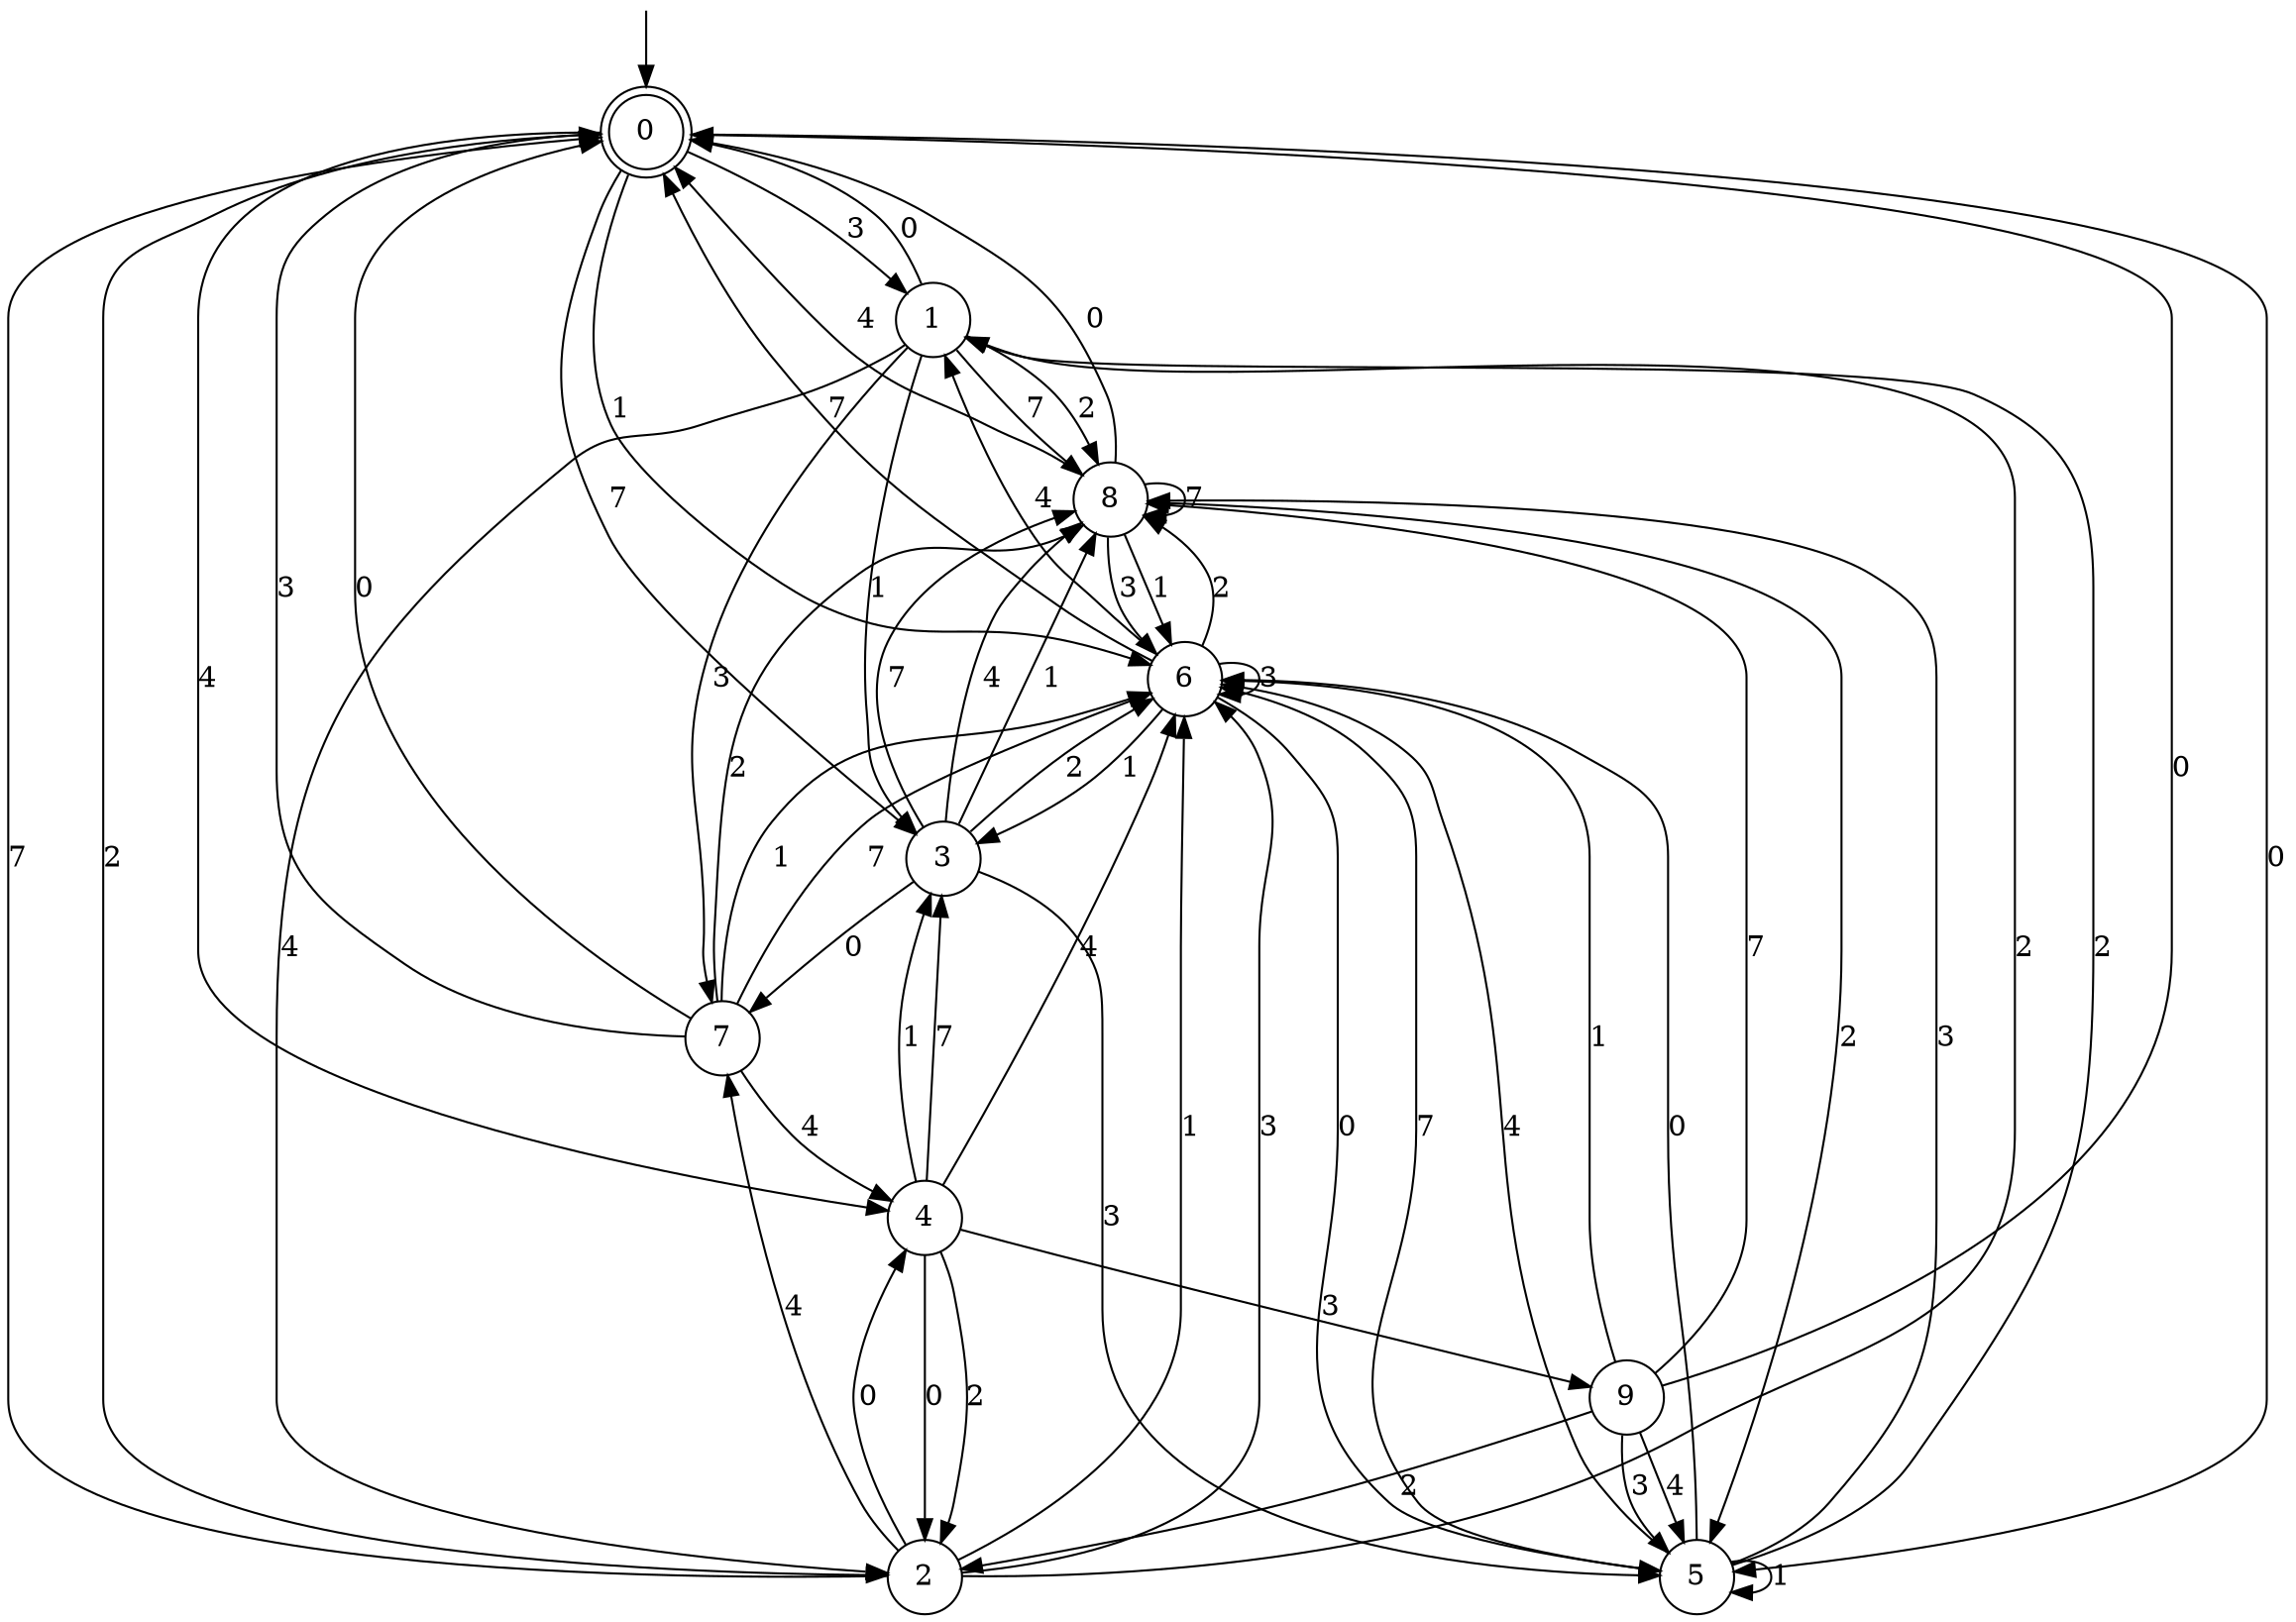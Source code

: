 digraph g {

	s0 [shape="doublecircle" label="0"];
	s1 [shape="circle" label="1"];
	s2 [shape="circle" label="2"];
	s3 [shape="circle" label="3"];
	s4 [shape="circle" label="4"];
	s5 [shape="circle" label="5"];
	s6 [shape="circle" label="6"];
	s7 [shape="circle" label="7"];
	s8 [shape="circle" label="8"];
	s9 [shape="circle" label="9"];
	s0 -> s1 [label="3"];
	s0 -> s2 [label="2"];
	s0 -> s3 [label="7"];
	s0 -> s4 [label="4"];
	s0 -> s5 [label="0"];
	s0 -> s6 [label="1"];
	s1 -> s7 [label="3"];
	s1 -> s8 [label="2"];
	s1 -> s8 [label="7"];
	s1 -> s2 [label="4"];
	s1 -> s0 [label="0"];
	s1 -> s3 [label="1"];
	s2 -> s6 [label="3"];
	s2 -> s1 [label="2"];
	s2 -> s0 [label="7"];
	s2 -> s7 [label="4"];
	s2 -> s4 [label="0"];
	s2 -> s6 [label="1"];
	s3 -> s5 [label="3"];
	s3 -> s6 [label="2"];
	s3 -> s8 [label="7"];
	s3 -> s8 [label="4"];
	s3 -> s7 [label="0"];
	s3 -> s8 [label="1"];
	s4 -> s9 [label="3"];
	s4 -> s2 [label="2"];
	s4 -> s3 [label="7"];
	s4 -> s6 [label="4"];
	s4 -> s2 [label="0"];
	s4 -> s3 [label="1"];
	s5 -> s8 [label="3"];
	s5 -> s1 [label="2"];
	s5 -> s6 [label="7"];
	s5 -> s6 [label="4"];
	s5 -> s6 [label="0"];
	s5 -> s5 [label="1"];
	s6 -> s6 [label="3"];
	s6 -> s8 [label="2"];
	s6 -> s0 [label="7"];
	s6 -> s1 [label="4"];
	s6 -> s5 [label="0"];
	s6 -> s3 [label="1"];
	s7 -> s0 [label="3"];
	s7 -> s8 [label="2"];
	s7 -> s6 [label="7"];
	s7 -> s4 [label="4"];
	s7 -> s0 [label="0"];
	s7 -> s6 [label="1"];
	s8 -> s6 [label="3"];
	s8 -> s5 [label="2"];
	s8 -> s8 [label="7"];
	s8 -> s0 [label="4"];
	s8 -> s0 [label="0"];
	s8 -> s6 [label="1"];
	s9 -> s5 [label="3"];
	s9 -> s2 [label="2"];
	s9 -> s8 [label="7"];
	s9 -> s5 [label="4"];
	s9 -> s0 [label="0"];
	s9 -> s6 [label="1"];

__start0 [label="" shape="none" width="0" height="0"];
__start0 -> s0;

}
